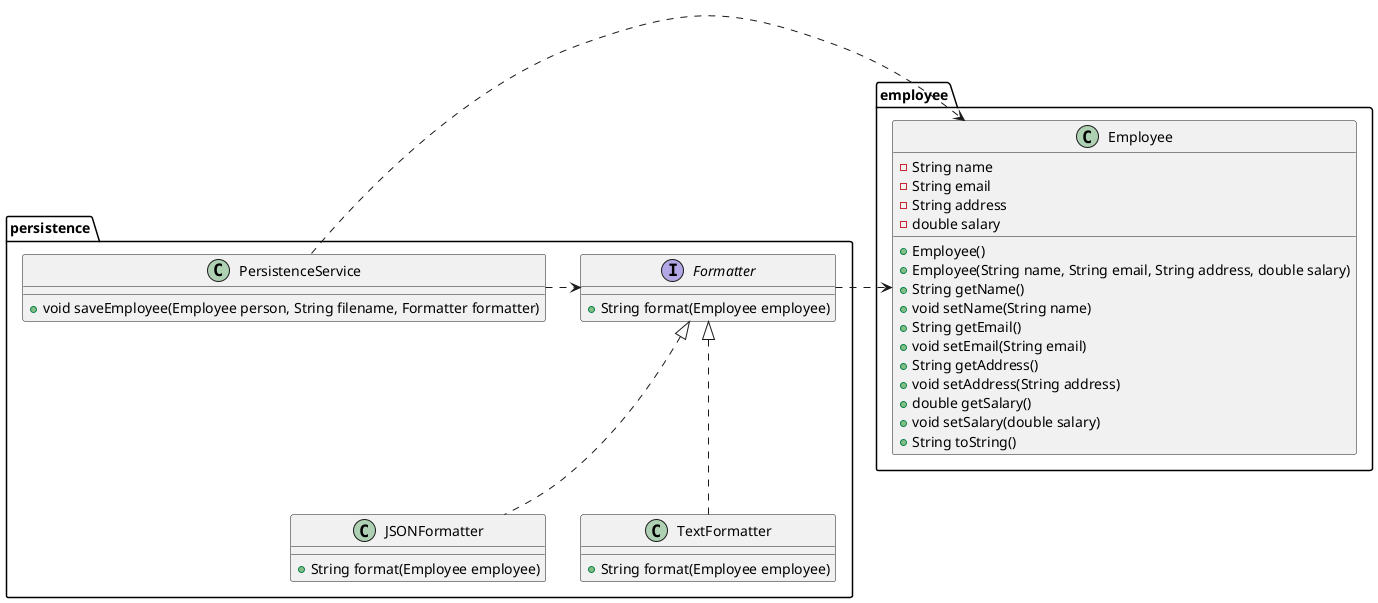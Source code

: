 @startuml

package employee{
    class Employee{ 
        - String name
        - String email
        - String address
        - double salary
        + Employee()	
        + Employee(String name, String email, String address, double salary) 
        + String getName()
        + void setName(String name)
        + String getEmail()
        + void setEmail(String email)
        + String getAddress() 
        + void setAddress(String address)
        + double getSalary()
        + void setSalary(double salary)
        + String toString()
    }
}


package persistence{
    interface Formatter{
        + String format(Employee employee)
    }
    class JSONFormatter{
        + String format(Employee employee)
    }
    class TextFormatter{
        + String format(Employee employee)
    }
    class PersistenceService{
        + void saveEmployee(Employee person, String filename, Formatter formatter) 
    }
}

' relationship in persistence
PersistenceService .> Formatter
PersistenceService .> Employee
Formatter .> Employee
Formatter <|.. JSONFormatter
Formatter <|.. TextFormatter



@enduml